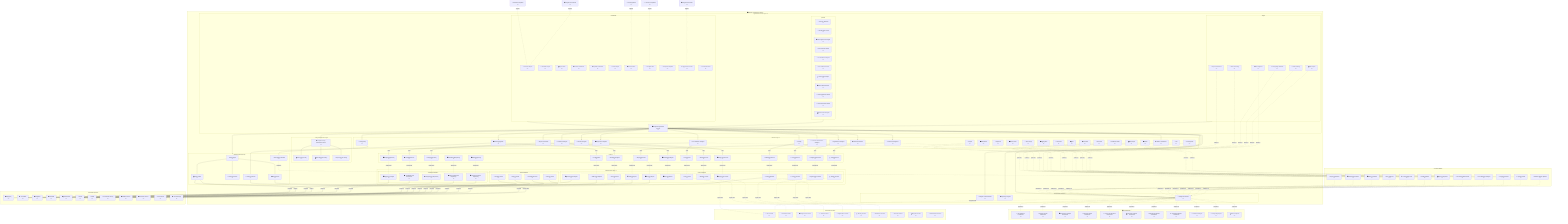 graph TB
    %% ===== ANALYTICS & REPORTING CONTEXT =====
    subgraph AnalyticsContext ["📊 Analytics & Reporting Context"]
        
        %% ===== APPLICATION SERVICE LAYER =====
        subgraph AnalyticsApplicationLayer ["Application Service Layer <<Application>>"]
            AnalyticsApplicationService["📊 Analytics Application Service<br/><<ApplicationService>>"]
            
            %% Commands
            subgraph AnalyticsCommands ["Commands"]
                GenerateReportCmd["📄 Generate Report<br/><<Command>>"]
                ScheduleReportCmd["📅 Schedule Report<br/><<Command>>"]
                ExportDataCmd["📤 Export Data<br/><<Command>>"]
                CreateDashboardCmd["📊 Create Dashboard<br/><<Command>>"]
                UpdateDashboardCmd["✏️ Update Dashboard<br/><<Command>>"]
                ShareReportCmd["🔗 Share Report<br/><<Command>>"]
                CreateMetricCmd["📈 Create Metric<br/><<Command>>"]
                ConfigureKPICmd["🎯 Configure KPI<br/><<Command>>"]
                SetupDataPipelineCmd["🔄 Setup Data Pipeline<br/><<Command>>"]
                TriggerETLProcessCmd["⚙️ Trigger ETL Process<br/><<Command>>"]
                CreateAlertRuleCmd["🚨 Create Alert Rule<br/><<Command>>"]
            end
            
            %% Queries
            subgraph AnalyticsQueries ["Queries"]
                GetUserBehaviorQuery["👤 Get User Behavior<br/><<Query>>"]
                GetWorkoutTrendsQuery["💪 Get Workout Trends<br/><<Query>>"]
                GetProgressionInsightsQuery["📈 Get Progression Insights<br/><<Query>>"]
                GetBusinessMetricsQuery["💼 Get Business Metrics<br/><<Query>>"]
                GetPredictiveAnalyticsQuery["🔮 Get Predictive Analytics<br/><<Query>>"]
                GetRealtimeMetricsQuery["⚡ Get Realtime Metrics<br/><<Query>>"]
                GetCustomReportQuery["📋 Get Custom Report<br/><<Query>>"]
                GetDashboardDataQuery["📊 Get Dashboard Data<br/><<Query>>"]
                GetEngagementMetricsQuery["🎯 Get Engagement Metrics<br/><<Query>>"]
                GetPerformanceMetricsQuery["🚀 Get Performance Metrics<br/><<Query>>"]
                GetRevenueAnalyticsQuery["💰 Get Revenue Analytics<br/><<Query>>"]
            end
            
            %% Sagas
            subgraph AnalyticsSagas ["Sagas"]
                DataIngestionSaga["📥 Data Ingestion<br/><<Saga>>"]
                ReportGenerationSaga["📄 Report Generation<br/><<Saga>>"]
                DataQualityValidationSaga["✅ Data Quality Validation<br/><<Saga>>"]
                PredictiveModelTrainingSaga["🤖 Model Training<br/><<Saga>>"]
                AlertProcessingSaga["🚨 Alert Processing<br/><<Saga>>"]
                DataExportSaga["📤 Data Export<br/><<Saga>>"]
            end
        end
        
        %% ===== DOMAIN LAYER (HEXAGON CORE) =====
        subgraph AnalyticsDomain ["Domain Layer <<DomainCore>>"]
            direction TB
            
            %% Aggregates
            UserBehaviorAnalytics["👤 User Behavior Analytics<br/><<AggregateRoot>>"]
            WorkoutAnalytics["💪 Workout Analytics<br/><<AggregateRoot>>"]
            ProgressionAnalytics["📈 Progression Analytics<br/><<AggregateRoot>>"]
            OrganizationAnalytics["🏢 Organization Analytics<br/><<AggregateRoot>>"]
            TrainerPerformanceAnalytics["👨‍🏫 Trainer Performance Analytics<br/><<AggregateRoot>>"]
            BusinessIntelligence["💼 Business Intelligence<br/><<AggregateRoot>>"]
            
            %% Entities
            Report["📄 Report<br/><<Entity>>"]
            Dashboard["📊 Dashboard<br/><<Entity>>"]
            Metric["📈 Metric<br/><<Entity>>"]
            KPI["🎯 KPI<br/><<Entity>>"]
            DataPipeline["🔄 Data Pipeline<br/><<Entity>>"]
            AlertRule["🚨 Alert Rule<br/><<Entity>>"]
            DataExport["📤 Data Export<br/><<Entity>>"]
            PredictiveModel["🤖 Predictive Model<br/><<Entity>>"]
            
            %% Value Objects
            ReportId["📄 Report ID<br/><<ValueObject>>"]
            MetricValue["📊 Metric Value<br/><<ValueObject>>"]
            TimeRange["📅 Time Range<br/><<ValueObject>>"]
            Aggregation["📈 Aggregation<br/><<ValueObject>>"]
            Dimension["📐 Dimension<br/><<ValueObject>>"]
            Filter["🔍 Filter<br/><<ValueObject>>"]
            Threshold["⚠️ Threshold<br/><<ValueObject>>"]
            
            %% Domain Services
            DataAggregationService["📊 Data Aggregation<br/><<DomainService>>"]
            ReportGenerationService["📄 Report Generation<br/><<DomainService>>"]
            PredictiveAnalyticsService["🔮 Predictive Analytics<br/><<DomainService>>"]
            DataQualityService["✅ Data Quality<br/><<DomainService>>"]
            MetricsCalculationService["📈 Metrics Calculation<br/><<DomainService>>"]
            AlertingService["🚨 Alerting<br/><<DomainService>>"]
            DataVisualizationService["📊 Data Visualization<br/><<DomainService>>"]
        end
        
        %% ===== PORTS (DOMAIN INTERFACES) =====
        subgraph AnalyticsPorts ["Ports <<Port>>"]
            direction TB
            
            %% Repository Ports
            IAnalyticsRepo["📊 IAnalyticsRepository<br/><<Port>>"]
            IDataWarehouse["🏛️ IDataWarehouse<br/><<Port>>"]
            IReportRepo["📄 IReportRepository<br/><<Port>>"]
            IDashboardRepo["📊 IDashboardRepository<br/><<Port>>"]
            IMetricRepo["📈 IMetricRepository<br/><<Port>>"]
            
            %% Service Ports
            IReportGenerator["📄 IReportGenerator<br/><<Port>>"]
            IPredictiveAnalytics["🔮 IPredictiveAnalytics<br/><<Port>>"]
            IDataPipeline["🔄 IDataPipeline<br/><<Port>>"]
            IVisualizationEngine["📊 IVisualizationEngine<br/><<Port>>"]
            INotificationService["🔔 INotificationService<br/><<Port>>"]
            IUserService["👤 IUserService<br/><<Port>>"]
            IWorkoutService["💪 IWorkoutService<br/><<Port>>"]
            IProgressionService["📈 IProgressionService<br/><<Port>>"]
            ITrainerService["👨‍🏫 ITrainerService<br/><<Port>>"]
            IOrganizationService["🏢 IOrganizationService<br/><<Port>>"]
            IIdentityService["🆔 IIdentityService<br/><<Port>>"]
        end
        
        %% ===== INFRASTRUCTURE LAYER (ADAPTERS) =====
        subgraph AnalyticsAdapters ["Infrastructure Layer <<Adapter>>"]
            direction TB
            
            %% Repository Adapters
            subgraph AnalyticsRepositoryAdapters ["Repository Adapters"]
                BigQueryAnalyticsRepo["📊 BigQuery Analytics<br/><<RepositoryAdapter>>"]
                SnowflakeDataWarehouse["🏛️ Snowflake Data Warehouse<br/><<RepositoryAdapter>>"]
                MongoReportRepo["🗄️ Mongo Report Repository<br/><<RepositoryAdapter>>"]
                MongoDashboardRepo["🗄️ Mongo Dashboard Repository<br/><<RepositoryAdapter>>"]
                TimeSeriesMetricRepo["📈 TimeSeries Metric Repository<br/><<RepositoryAdapter>>"]
            end
            
            %% Service Adapters
            subgraph AnalyticsServiceAdapters ["Service Adapters"]
                TableauReportAdapter["📊 Tableau Report<br/><<ReportAdapter>>"]
                PowerBIReportAdapter["📊 Power BI Report<br/><<ReportAdapter>>"]
                TensorFlowMLAdapter["🤖 TensorFlow ML<br/><<MLAdapter>>"]
                ElasticsearchAnalyticsAdapter["🔍 Elasticsearch Analytics<br/><<SearchAdapter>>"]
                KafkaDataPipelineAdapter["🔄 Kafka Data Pipeline<br/><<PipelineAdapter>>"]
                D3VisualizationAdapter["📊 D3 Visualization<br/><<VisualizationAdapter>>"]
                UserContextAdapter["👤 User Context<br/><<ContextAdapter>>"]
                WorkoutContextAdapter["💪 Workout Context<br/><<ContextAdapter>>"]
                ProgressionContextAdapter["📈 Progression Context<br/><<ContextAdapter>>"]
                TrainerContextAdapter["👨‍🏫 Trainer Context<br/><<ContextAdapter>>"]
                OrganizationContextAdapter["🏢 Organization Context<br/><<ContextAdapter>>"]
                IdentityContextAdapter["🆔 Identity Context<br/><<ContextAdapter>>"]
                FCMNotificationAdapter["📱 FCM Notification<br/><<NotificationAdapter>>"]
            end
            
            %% Cache Adapters
            subgraph AnalyticsCacheAdapters ["Cache Adapters"]
                AnalyticsCache["💾 Analytics Cache<br/><<CacheAdapter>>"]
                ReportCache["💾 Report Cache<br/><<CacheAdapter>>"]
                DashboardCache["💾 Dashboard Cache<br/><<CacheAdapter>>"]
                MetricsCache["💾 Metrics Cache<br/><<CacheAdapter>>"]
            end
        end
        
        %% ===== CONTEXT BUS INTERFACES =====
        subgraph AnalyticsContextBus ["Context Bus Interfaces"]
            AnalyticsCommandBus["⚡ Analytics Command Bus<br/><<CommandBus>>"]
            AnalyticsQueryBus["❓ Analytics Query Bus<br/><<QueryBus>>"]
            AnalyticsEventBus["📨 Analytics Event Bus<br/><<EventBus>>"]
        end
        
        %% ===== POLICY ENFORCEMENT =====
        subgraph AnalyticsPolicyLayer ["Policy Enforcement Layer"]
            AnalyticsPolicyEnforcementPoint["🛡️ Analytics Policy Enforcement Point<br/><<PEP>>"]
            DataPrivacyPolicyService["🔒 Data Privacy Policy<br/><<Policy>>"]
            DataRetentionPolicyService["🗂️ Data Retention Policy<br/><<Policy>>"]
            ReportAccessPolicyService["📄 Report Access Policy<br/><<Policy>>"]
        end
        
        %% ===== DATA PROCESSING LAYER =====
        subgraph DataProcessingLayer ["🔄 Data Processing Layer"]
            ETLEngine["⚙️ ETL Engine<br/><<Engine>>"]
            DataExtractor["📥 Data Extractor<br/><<Extractor>>"]
            DataTransformer["🔄 Data Transformer<br/><<Transformer>>"]
            DataLoader["📤 Data Loader<br/><<Loader>>"]
            DataQualityValidator["✅ Data Quality Validator<br/><<Validator>>"]
            StreamProcessor["🌊 Stream Processor<br/><<Processor>>"]
        end
    end
    
    %% ===== EXTERNAL SYSTEMS =====
    subgraph AnalyticsExternal ["🌐 External Systems"]
        BigQuery["📊 BigQuery<br/><<DataWarehouse>>"]
        Snowflake["🏛️ Snowflake<br/><<DataWarehouse>>"]
        MongoDB["🗄️ MongoDB<br/><<Database>>"]
        InfluxDB["📈 InfluxDB<br/><<TimeSeriesDB>>"]
        ElasticsearchCluster["🔍 Elasticsearch<br/><<SearchEngine>>"]
        RedisCache["🔴 Redis<br/><<Cache>>"]
        KafkaCluster["🔄 Kafka<br/><<MessageBroker>>"]
        TensorFlowServing["🤖 TensorFlow Serving<br/><<MLService>>"]
        TableauServer["📊 Tableau Server<br/><<ReportingService>>"]
        PowerBIService["📊 Power BI Service<br/><<ReportingService>>"]
        FCMService["📱 FCM Service<br/><<NotificationService>>"]
        CloudStorage["☁️ Cloud Storage<br/><<DataLake>>"]
    end
    
    %% ===== EVENTS =====
    subgraph AnalyticsEvents ["📨 Domain Events"]
        ReportGeneratedEvent["📄 Report Generated<br/><<DomainEvent>>"]
        DashboardCreatedEvent["📊 Dashboard Created<br/><<DomainEvent>>"]
        MetricCalculatedEvent["📈 Metric Calculated<br/><<DomainEvent>>"]
        AlertTriggeredEvent["🚨 Alert Triggered<br/><<DomainEvent>>"]
        DataQualityIssueEvent["⚠️ Data Quality Issue<br/><<DomainEvent>>"]
        PredictiveModelUpdatedEvent["🤖 Model Updated<br/><<DomainEvent>>"]
        DataExportCompletedEvent["📤 Export Completed<br/><<DomainEvent>>"]
        KPIThresholdBreachedEvent["🎯 KPI Threshold Breached<br/><<DomainEvent>>"]
        UserBehaviorAnalyzedEvent["👤 User Behavior Analyzed<br/><<DomainEvent>>"]
        BusinessInsightGeneratedEvent["💡 Insight Generated<br/><<DomainEvent>>"]
        DataPipelineFailedEvent["❌ Pipeline Failed<br/><<DomainEvent>>"]
        RealtimeMetricUpdatedEvent["⚡ Realtime Metric Updated<br/><<DomainEvent>>"]
    end
    
    %% ===== READ MODELS =====
    subgraph AnalyticsReadModels ["📊 Read Models"]
        UserBehaviorDashboardRM["👤 User Behavior Dashboard<br/><<ReadModel>>"]
        WorkoutTrendsDashboardRM["💪 Workout Trends Dashboard<br/><<ReadModel>>"]
        ProgressionInsightsDashboardRM["📈 Progression Insights Dashboard<br/><<ReadModel>>"]
        BusinessMetricsDashboardRM["💼 Business Metrics Dashboard<br/><<ReadModel>>"]
        TrainerPerformanceDashboardRM["👨‍🏫 Trainer Performance Dashboard<br/><<ReadModel>>"]
        RevenueAnalyticsDashboardRM["💰 Revenue Analytics Dashboard<br/><<ReadModel>>"]
        EngagementMetricsDashboardRM["🎯 Engagement Metrics Dashboard<br/><<ReadModel>>"]
        OperationalMetricsDashboardRM["⚙️ Operational Metrics Dashboard<br/><<ReadModel>>"]
        PredictiveAnalyticsRM["🔮 Predictive Analytics<br/><<ReadModel>>"]
        DataQualityReportRM["✅ Data Quality Report<br/><<ReadModel>>"]
        CustomReportsRM["📋 Custom Reports<br/><<ReadModel>>"]
    end
    
    %% ===== EXTERNAL CONTEXT REFERENCES =====
    subgraph ExternalContexts ["🌐 External Contexts"]
        UserContext["👤 User Context<br/><<ExternalContext>>"]
        WorkoutContext["💪 Workout Context<br/><<ExternalContext>>"]
        ProgressionContext["📈 Progression Context<br/><<ExternalContext>>"]
        TrainerContext["👨‍🏫 Trainer Context<br/><<ExternalContext>>"]
        OrganizationContext["🏢 Organization Context<br/><<ExternalContext>>"]
        IdentityContext["🆔 Identity Context<br/><<ExternalContext>>"]
        NotificationContext["🔔 Notification Context<br/><<ExternalContext>>"]
        ExerciseContext["🎯 Exercise Context<br/><<ExternalContext>>"]
        ProgramContext["📋 Program Context<br/><<ExternalContext>>"]
        AuthenticationContext["🔐 Authentication Context<br/><<ExternalContext>>"]
    end
    
    %% ===== RELATIONSHIPS =====
    
    %% Application Service orchestrates everything
    AnalyticsApplicationService --> AnalyticsCommandBus
    AnalyticsApplicationService --> AnalyticsQueryBus
    AnalyticsApplicationService --> AnalyticsEventBus
    
    %% Commands and Queries through Application Service
    AnalyticsCommands --> AnalyticsApplicationService
    AnalyticsQueries --> AnalyticsApplicationService
    AnalyticsSagas --> AnalyticsApplicationService
    
    %% Application Service to Domain (orchestration)
    AnalyticsApplicationService --> UserBehaviorAnalytics
    AnalyticsApplicationService --> WorkoutAnalytics
    AnalyticsApplicationService --> ProgressionAnalytics
    AnalyticsApplicationService --> OrganizationAnalytics
    AnalyticsApplicationService --> TrainerPerformanceAnalytics
    AnalyticsApplicationService --> BusinessIntelligence
    AnalyticsApplicationService --> DataAggregationService
    AnalyticsApplicationService --> ReportGenerationService
    AnalyticsApplicationService --> PredictiveAnalyticsService
    AnalyticsApplicationService --> DataQualityService
    AnalyticsApplicationService --> MetricsCalculationService
    AnalyticsApplicationService --> AlertingService
    AnalyticsApplicationService --> DataVisualizationService
    
    %% Policy Enforcement Integration
    AnalyticsApplicationService --> AnalyticsPolicyEnforcementPoint
    AnalyticsPolicyEnforcementPoint --> DataPrivacyPolicyService
    AnalyticsPolicyEnforcementPoint --> DataRetentionPolicyService
    AnalyticsPolicyEnforcementPoint --> ReportAccessPolicyService
    
    %% Data Processing Layer Integration
    AnalyticsApplicationService --> DataProcessingLayer
    ETLEngine --> DataExtractor
    ETLEngine --> DataTransformer
    ETLEngine --> DataLoader
    DataQualityService --> DataQualityValidator
    DataAggregationService --> StreamProcessor
    
    %% Domain to Ports (Dependency Inversion)
    UserBehaviorAnalytics -->|uses| IAnalyticsRepo
    UserBehaviorAnalytics -->|uses| IUserService
    WorkoutAnalytics -->|uses| IDataWarehouse
    WorkoutAnalytics -->|uses| IWorkoutService
    ProgressionAnalytics -->|uses| IProgressionService
    OrganizationAnalytics -->|uses| IOrganizationService
    TrainerPerformanceAnalytics -->|uses| ITrainerService
    BusinessIntelligence -->|uses| IReportGenerator
    ReportGenerationService -->|uses| IReportRepo
    ReportGenerationService -->|uses| IVisualizationEngine
    PredictiveAnalyticsService -->|uses| IPredictiveAnalytics
    DataAggregationService -->|uses| IDataPipeline
    AlertingService -->|uses| INotificationService
    DataVisualizationService -->|uses| IIdentityService
    
    %% Ports to Adapters (Implementation)
    IAnalyticsRepo -.->|implements| BigQueryAnalyticsRepo
    IDataWarehouse -.->|implements| SnowflakeDataWarehouse
    IReportRepo -.->|implements| MongoReportRepo
    IDashboardRepo -.->|implements| MongoDashboardRepo
    IMetricRepo -.->|implements| TimeSeriesMetricRepo
    IReportGenerator -.->|implements| TableauReportAdapter
    IReportGenerator -.->|implements| PowerBIReportAdapter
    IPredictiveAnalytics -.->|implements| TensorFlowMLAdapter
    IDataPipeline -.->|implements| KafkaDataPipelineAdapter
    IVisualizationEngine -.->|implements| D3VisualizationAdapter
    INotificationService -.->|implements| FCMNotificationAdapter
    IUserService -.->|implements| UserContextAdapter
    IWorkoutService -.->|implements| WorkoutContextAdapter
    IProgressionService -.->|implements| ProgressionContextAdapter
    ITrainerService -.->|implements| TrainerContextAdapter
    IOrganizationService -.->|implements| OrganizationContextAdapter
    IIdentityService -.->|implements| IdentityContextAdapter
    
    %% Adapters to External Systems
    BigQueryAnalyticsRepo -->|connects| BigQuery
    SnowflakeDataWarehouse -->|connects| Snowflake
    MongoReportRepo -->|connects| MongoDB
    MongoDashboardRepo -->|connects| MongoDB
    TimeSeriesMetricRepo -->|connects| InfluxDB
    AnalyticsCache -->|connects| RedisCache
    ReportCache -->|connects| RedisCache
    DashboardCache -->|connects| RedisCache
    MetricsCache -->|connects| RedisCache
    TableauReportAdapter -->|connects| TableauServer
    PowerBIReportAdapter -->|connects| PowerBIService
    TensorFlowMLAdapter -->|connects| TensorFlowServing
    ElasticsearchAnalyticsAdapter -->|connects| ElasticsearchCluster
    KafkaDataPipelineAdapter -->|connects| KafkaCluster
    FCMNotificationAdapter -->|connects| FCMService
    
    %% Data Processing to External Systems
    DataExtractor -->|extracts from| CloudStorage
    DataLoader -->|loads to| BigQuery
    DataLoader -->|loads to| Snowflake
    StreamProcessor -->|processes| KafkaCluster
    
    %% Cross-Context Communication
    UserContextAdapter -.->|async calls| UserContext
    WorkoutContextAdapter -.->|async calls| WorkoutContext
    ProgressionContextAdapter -.->|async calls| ProgressionContext
    TrainerContextAdapter -.->|async calls| TrainerContext
    OrganizationContextAdapter -.->|async calls| OrganizationContext
    IdentityContextAdapter -.->|async calls| IdentityContext
    FCMNotificationAdapter -.->|async calls| NotificationContext
    
    %% Domain Events
    Report -.->|publishes| ReportGeneratedEvent
    Dashboard -.->|publishes| DashboardCreatedEvent
    Metric -.->|publishes| MetricCalculatedEvent
    AlertRule -.->|publishes| AlertTriggeredEvent
    DataQualityValidator -.->|publishes| DataQualityIssueEvent
    PredictiveModel -.->|publishes| PredictiveModelUpdatedEvent
    DataExport -.->|publishes| DataExportCompletedEvent
    KPI -.->|publishes| KPIThresholdBreachedEvent
    UserBehaviorAnalytics -.->|publishes| UserBehaviorAnalyzedEvent
    BusinessIntelligence -.->|publishes| BusinessInsightGeneratedEvent
    DataPipeline -.->|publishes| DataPipelineFailedEvent
    Metric -.->|publishes| RealtimeMetricUpdatedEvent
    
    %% Event to Read Models (via Event Bus)
    AnalyticsEventBus -.->|projects to| UserBehaviorDashboardRM
    AnalyticsEventBus -.->|projects to| WorkoutTrendsDashboardRM
    AnalyticsEventBus -.->|projects to| ProgressionInsightsDashboardRM
    AnalyticsEventBus -.->|projects to| BusinessMetricsDashboardRM
    AnalyticsEventBus -.->|projects to| TrainerPerformanceDashboardRM
    AnalyticsEventBus -.->|projects to| RevenueAnalyticsDashboardRM
    AnalyticsEventBus -.->|projects to| EngagementMetricsDashboardRM
    AnalyticsEventBus -.->|projects to| OperationalMetricsDashboardRM
    AnalyticsEventBus -.->|projects to| PredictiveAnalyticsRM
    AnalyticsEventBus -.->|projects to| DataQualityReportRM
    AnalyticsEventBus -.->|projects to| CustomReportsRM
    
    %% Events to Event Bus
    ReportGeneratedEvent -.->|publishes to| AnalyticsEventBus
    DashboardCreatedEvent -.->|publishes to| AnalyticsEventBus
    MetricCalculatedEvent -.->|publishes to| AnalyticsEventBus
    AlertTriggeredEvent -.->|publishes to| AnalyticsEventBus
    DataQualityIssueEvent -.->|publishes to| AnalyticsEventBus
    PredictiveModelUpdatedEvent -.->|publishes to| AnalyticsEventBus
    DataExportCompletedEvent -.->|publishes to| AnalyticsEventBus
    KPIThresholdBreachedEvent -.->|publishes to| AnalyticsEventBus
    UserBehaviorAnalyzedEvent -.->|publishes to| AnalyticsEventBus
    BusinessInsightGeneratedEvent -.->|publishes to| AnalyticsEventBus
    DataPipelineFailedEvent -.->|publishes to| AnalyticsEventBus
    RealtimeMetricUpdatedEvent -.->|publishes to| AnalyticsEventBus
    
    %% Sagas listen to events
    DataIngestionSaga -.->|listens to| UserBehaviorAnalyzedEvent
    ReportGenerationSaga -.->|listens to| ReportGeneratedEvent
    DataQualityValidationSaga -.->|listens to| DataQualityIssueEvent
    PredictiveModelTrainingSaga -.->|listens to| PredictiveModelUpdatedEvent
    AlertProcessingSaga -.->|listens to| AlertTriggeredEvent
    DataExportSaga -.->|listens to| DataExportCompletedEvent
    
    %% Context Bus to External Event Bus
    AnalyticsEventBus -.->|integrates with| ExternalContexts
    
    %% External Events Integration (listening to other contexts)
    WorkoutCompleted["💪 Workout Completed<br/><<ExternalEvent>>"]
    UserRegistered["👤 User Registered<br/><<ExternalEvent>>"]
    ProgressRecorded["📈 Progress Recorded<br/><<ExternalEvent>>"]
    TrainerSessionCompleted["👨‍🏫 Session Completed<br/><<ExternalEvent>>"]
    PaymentProcessed["💳 Payment Processed<br/><<ExternalEvent>>"]
    
    %% External Events to Analytics Commands
    WorkoutCompleted -.->|triggers| GenerateReportCmd
    UserRegistered -.->|triggers| CreateMetricCmd
    ProgressRecorded -.->|triggers| TriggerETLProcessCmd
    TrainerSessionCompleted -.->|triggers| ConfigureKPICmd
    PaymentProcessed -.->|triggers| GenerateReportCmd